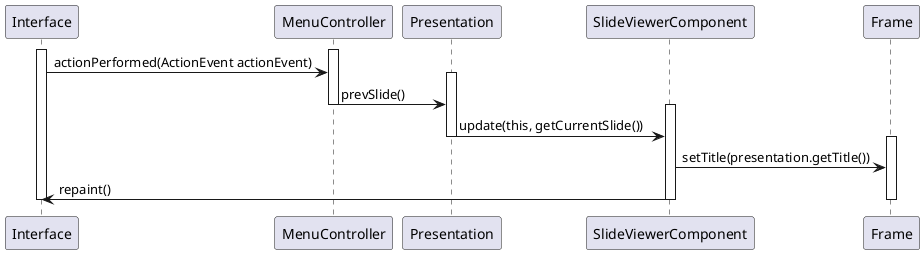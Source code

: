 @startuml

Activate Interface
Activate MenuController
Interface -> MenuController : actionPerformed(ActionEvent actionEvent)

Activate Presentation
MenuController -> Presentation : prevSlide()
Deactivate MenuController

Activate SlideViewerComponent
Presentation -> SlideViewerComponent : update(this, getCurrentSlide())
Deactivate Presentation

Activate Frame
SlideViewerComponent -> Frame : setTitle(presentation.getTitle())
SlideViewerComponent -> Interface : repaint()
Deactivate Frame
Deactivate SlideViewerComponent
Deactivate Interface

@enduml
